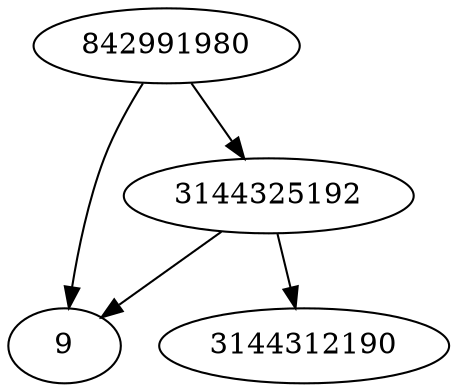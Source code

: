 strict digraph  {
3144325192;
9;
842991980;
3144312190;
3144325192 -> 3144312190;
3144325192 -> 9;
842991980 -> 9;
842991980 -> 3144325192;
}
